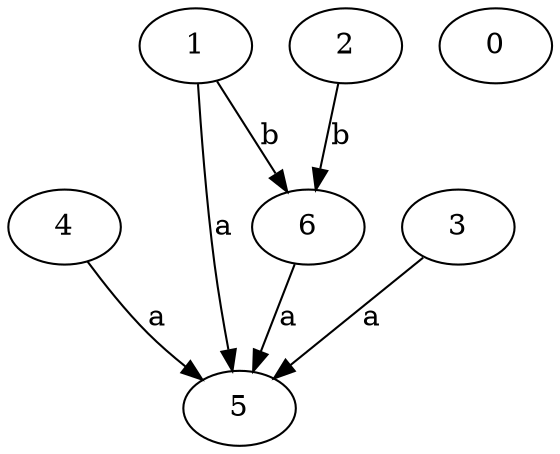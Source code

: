 strict digraph  {
4;
0;
5;
6;
1;
2;
3;
4 -> 5  [label=a];
6 -> 5  [label=a];
1 -> 5  [label=a];
1 -> 6  [label=b];
2 -> 6  [label=b];
3 -> 5  [label=a];
}
